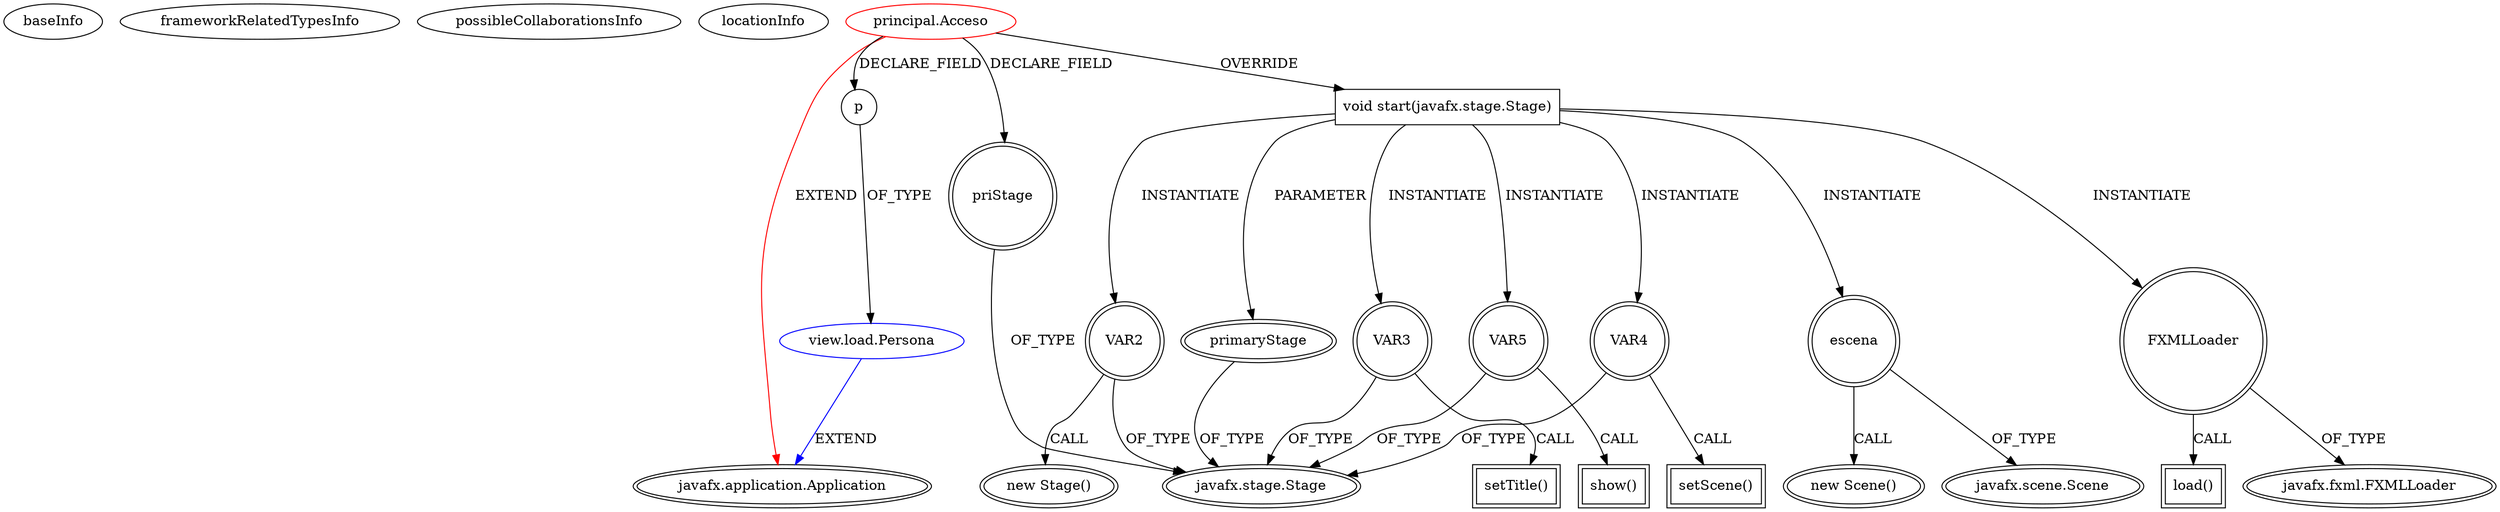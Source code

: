 digraph {
baseInfo[graphId=3663,category="extension_graph",isAnonymous=false,possibleRelation=true]
frameworkRelatedTypesInfo[0="javafx.application.Application"]
possibleCollaborationsInfo[0="3663~FIELD_DECLARATION-~javafx.application.Application ~javafx.application.Application ~false~false"]
locationInfo[projectName="mreina-programmer",filePath="/mreina-programmer/programmer-master/Clases/src/principal/Acceso.java",contextSignature="Acceso",graphId="3663"]
0[label="principal.Acceso",vertexType="ROOT_CLIENT_CLASS_DECLARATION",isFrameworkType=false,color=red]
1[label="javafx.application.Application",vertexType="FRAMEWORK_CLASS_TYPE",isFrameworkType=true,peripheries=2]
2[label="p",vertexType="FIELD_DECLARATION",isFrameworkType=false,shape=circle]
3[label="view.load.Persona",vertexType="REFERENCE_CLIENT_CLASS_DECLARATION",isFrameworkType=false,color=blue]
5[label="priStage",vertexType="FIELD_DECLARATION",isFrameworkType=true,peripheries=2,shape=circle]
6[label="javafx.stage.Stage",vertexType="FRAMEWORK_CLASS_TYPE",isFrameworkType=true,peripheries=2]
7[label="void start(javafx.stage.Stage)",vertexType="OVERRIDING_METHOD_DECLARATION",isFrameworkType=false,shape=box]
8[label="primaryStage",vertexType="PARAMETER_DECLARATION",isFrameworkType=true,peripheries=2]
10[label="FXMLLoader",vertexType="VARIABLE_EXPRESION",isFrameworkType=true,peripheries=2,shape=circle]
12[label="javafx.fxml.FXMLLoader",vertexType="FRAMEWORK_CLASS_TYPE",isFrameworkType=true,peripheries=2]
11[label="load()",vertexType="INSIDE_CALL",isFrameworkType=true,peripheries=2,shape=box]
14[label="escena",vertexType="VARIABLE_EXPRESION",isFrameworkType=true,peripheries=2,shape=circle]
15[label="javafx.scene.Scene",vertexType="FRAMEWORK_CLASS_TYPE",isFrameworkType=true,peripheries=2]
13[label="new Scene()",vertexType="CONSTRUCTOR_CALL",isFrameworkType=true,peripheries=2]
17[label="VAR2",vertexType="VARIABLE_EXPRESION",isFrameworkType=true,peripheries=2,shape=circle]
16[label="new Stage()",vertexType="CONSTRUCTOR_CALL",isFrameworkType=true,peripheries=2]
19[label="VAR3",vertexType="VARIABLE_EXPRESION",isFrameworkType=true,peripheries=2,shape=circle]
20[label="setTitle()",vertexType="INSIDE_CALL",isFrameworkType=true,peripheries=2,shape=box]
22[label="VAR4",vertexType="VARIABLE_EXPRESION",isFrameworkType=true,peripheries=2,shape=circle]
23[label="setScene()",vertexType="INSIDE_CALL",isFrameworkType=true,peripheries=2,shape=box]
25[label="VAR5",vertexType="VARIABLE_EXPRESION",isFrameworkType=true,peripheries=2,shape=circle]
26[label="show()",vertexType="INSIDE_CALL",isFrameworkType=true,peripheries=2,shape=box]
0->1[label="EXTEND",color=red]
0->2[label="DECLARE_FIELD"]
3->1[label="EXTEND",color=blue]
2->3[label="OF_TYPE"]
0->5[label="DECLARE_FIELD"]
5->6[label="OF_TYPE"]
0->7[label="OVERRIDE"]
8->6[label="OF_TYPE"]
7->8[label="PARAMETER"]
7->10[label="INSTANTIATE"]
10->12[label="OF_TYPE"]
10->11[label="CALL"]
7->14[label="INSTANTIATE"]
14->15[label="OF_TYPE"]
14->13[label="CALL"]
7->17[label="INSTANTIATE"]
17->6[label="OF_TYPE"]
17->16[label="CALL"]
7->19[label="INSTANTIATE"]
19->6[label="OF_TYPE"]
19->20[label="CALL"]
7->22[label="INSTANTIATE"]
22->6[label="OF_TYPE"]
22->23[label="CALL"]
7->25[label="INSTANTIATE"]
25->6[label="OF_TYPE"]
25->26[label="CALL"]
}
